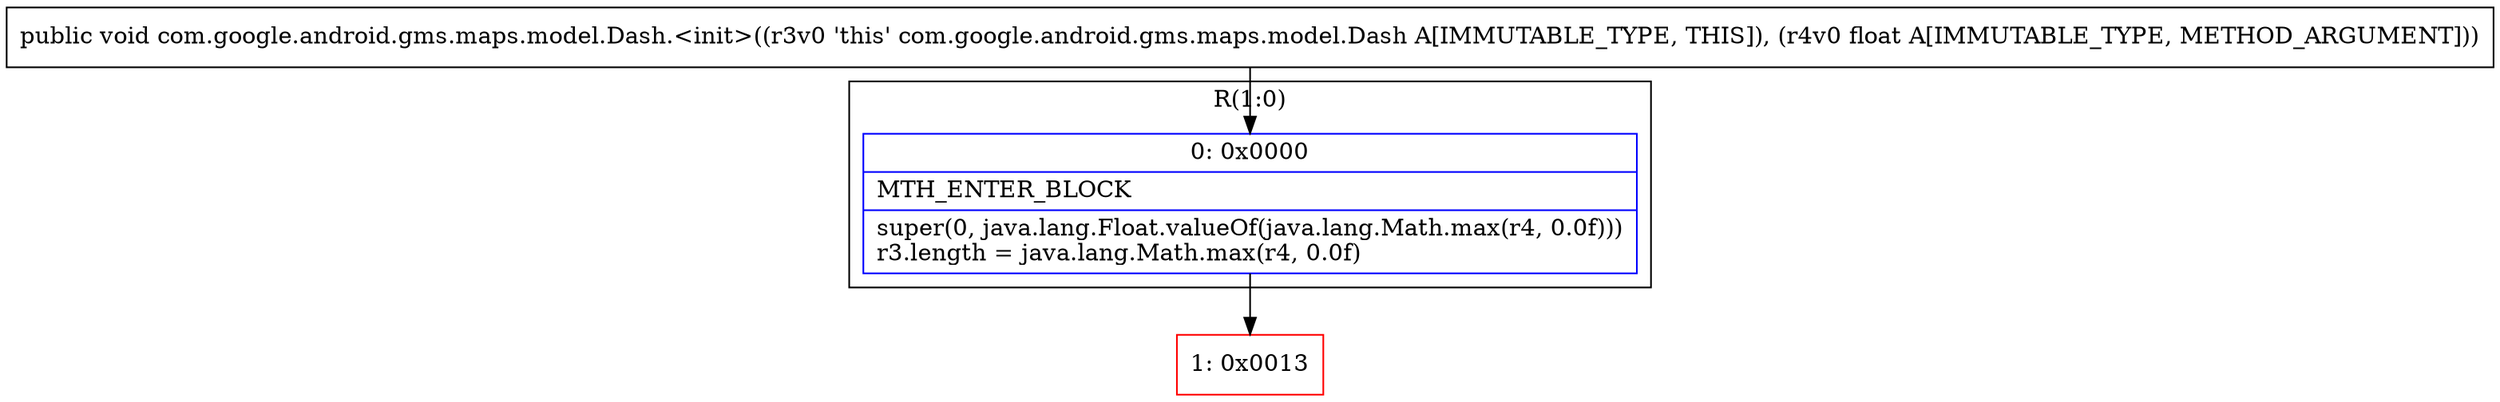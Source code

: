 digraph "CFG forcom.google.android.gms.maps.model.Dash.\<init\>(F)V" {
subgraph cluster_Region_1652264086 {
label = "R(1:0)";
node [shape=record,color=blue];
Node_0 [shape=record,label="{0\:\ 0x0000|MTH_ENTER_BLOCK\l|super(0, java.lang.Float.valueOf(java.lang.Math.max(r4, 0.0f)))\lr3.length = java.lang.Math.max(r4, 0.0f)\l}"];
}
Node_1 [shape=record,color=red,label="{1\:\ 0x0013}"];
MethodNode[shape=record,label="{public void com.google.android.gms.maps.model.Dash.\<init\>((r3v0 'this' com.google.android.gms.maps.model.Dash A[IMMUTABLE_TYPE, THIS]), (r4v0 float A[IMMUTABLE_TYPE, METHOD_ARGUMENT])) }"];
MethodNode -> Node_0;
Node_0 -> Node_1;
}

